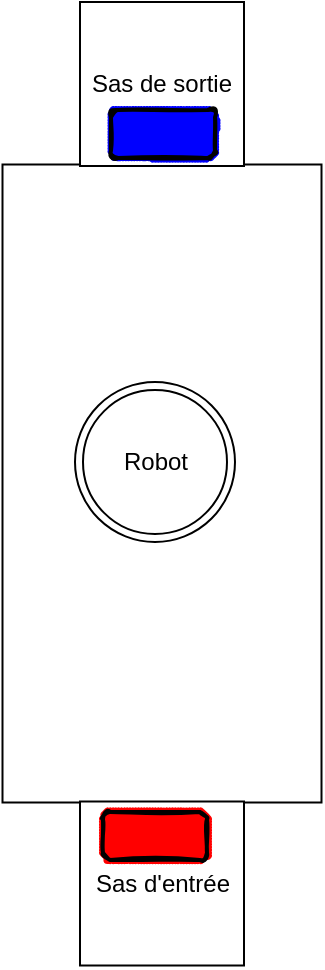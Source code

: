 <mxfile version="26.0.11">
  <diagram name="Page-1" id="j5JJwVelw95jmfVjU6_i">
    <mxGraphModel dx="1112" dy="1195" grid="0" gridSize="10" guides="1" tooltips="1" connect="1" arrows="1" fold="1" page="0" pageScale="1" pageWidth="827" pageHeight="1169" math="0" shadow="0">
      <root>
        <mxCell id="0" />
        <mxCell id="1" parent="0" />
        <mxCell id="VSx3s3RMVIx7xAuSvr0p-1" value="" style="rounded=0;whiteSpace=wrap;html=1;rotation=-90;" vertex="1" parent="1">
          <mxGeometry x="-378.5" y="90" width="319" height="159.5" as="geometry" />
        </mxCell>
        <mxCell id="VSx3s3RMVIx7xAuSvr0p-6" value="" style="rounded=0;whiteSpace=wrap;html=1;rotation=-90;" vertex="1" parent="1">
          <mxGeometry x="-260" y="328.75" width="82" height="82" as="geometry" />
        </mxCell>
        <mxCell id="VSx3s3RMVIx7xAuSvr0p-12" value="" style="rounded=0;whiteSpace=wrap;html=1;rotation=-90;" vertex="1" parent="1">
          <mxGeometry x="-260" y="-71" width="82" height="82" as="geometry" />
        </mxCell>
        <mxCell id="VSx3s3RMVIx7xAuSvr0p-5" value="Sas de sortie" style="text;html=1;align=center;verticalAlign=middle;whiteSpace=wrap;rounded=0;" vertex="1" parent="1">
          <mxGeometry x="-260" y="-71" width="82" height="82" as="geometry" />
        </mxCell>
        <mxCell id="VSx3s3RMVIx7xAuSvr0p-4" value="Sas d&#39;entrée" style="text;html=1;align=center;verticalAlign=middle;whiteSpace=wrap;rounded=0;" vertex="1" parent="1">
          <mxGeometry x="-260" y="328.75" width="83" height="83.25" as="geometry" />
        </mxCell>
        <mxCell id="VSx3s3RMVIx7xAuSvr0p-13" value="Robot" style="ellipse;shape=doubleEllipse;whiteSpace=wrap;html=1;aspect=fixed;" vertex="1" parent="1">
          <mxGeometry x="-262.5" y="119" width="80" height="80" as="geometry" />
        </mxCell>
        <mxCell id="VSx3s3RMVIx7xAuSvr0p-10" value="" style="rounded=1;whiteSpace=wrap;html=1;strokeWidth=2;fillWeight=4;hachureGap=1;hachureAngle=45;fillColor=#0000FF;sketch=1;" vertex="1" parent="1">
          <mxGeometry x="-244.5" y="-17" width="52" height="24" as="geometry" />
        </mxCell>
        <mxCell id="VSx3s3RMVIx7xAuSvr0p-14" value="" style="rounded=1;whiteSpace=wrap;html=1;strokeWidth=2;fillWeight=4;hachureGap=1;hachureAngle=45;fillColor=#FF0000&#xa;;sketch=1;" vertex="1" parent="1">
          <mxGeometry x="-248.5" y="334" width="52" height="24" as="geometry" />
        </mxCell>
      </root>
    </mxGraphModel>
  </diagram>
</mxfile>

